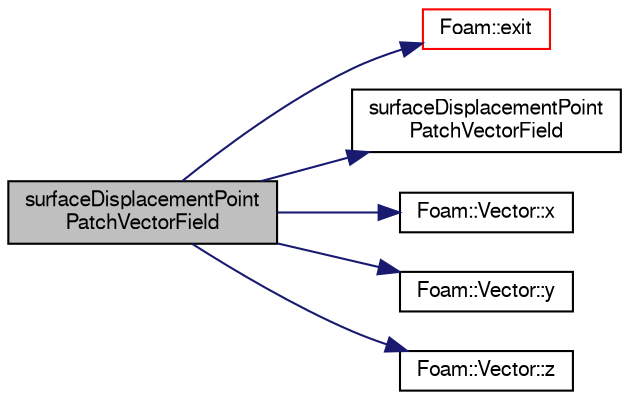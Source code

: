 digraph "surfaceDisplacementPointPatchVectorField"
{
  bgcolor="transparent";
  edge [fontname="FreeSans",fontsize="10",labelfontname="FreeSans",labelfontsize="10"];
  node [fontname="FreeSans",fontsize="10",shape=record];
  rankdir="LR";
  Node5 [label="surfaceDisplacementPoint\lPatchVectorField",height=0.2,width=0.4,color="black", fillcolor="grey75", style="filled", fontcolor="black"];
  Node5 -> Node6 [color="midnightblue",fontsize="10",style="solid",fontname="FreeSans"];
  Node6 [label="Foam::exit",height=0.2,width=0.4,color="red",URL="$a21124.html#a06ca7250d8e89caf05243ec094843642"];
  Node5 -> Node53 [color="midnightblue",fontsize="10",style="solid",fontname="FreeSans"];
  Node53 [label="surfaceDisplacementPoint\lPatchVectorField",height=0.2,width=0.4,color="black",URL="$a23410.html#a7ffef9ec440cc008ad5b5d27ee4c537c",tooltip="Construct from patch and internal field. "];
  Node5 -> Node54 [color="midnightblue",fontsize="10",style="solid",fontname="FreeSans"];
  Node54 [label="Foam::Vector::x",height=0.2,width=0.4,color="black",URL="$a28442.html#a63327976e5a8359700064a02ae22548e"];
  Node5 -> Node55 [color="midnightblue",fontsize="10",style="solid",fontname="FreeSans"];
  Node55 [label="Foam::Vector::y",height=0.2,width=0.4,color="black",URL="$a28442.html#a1ee865f676fbac703a49c6654dd3ad74"];
  Node5 -> Node56 [color="midnightblue",fontsize="10",style="solid",fontname="FreeSans"];
  Node56 [label="Foam::Vector::z",height=0.2,width=0.4,color="black",URL="$a28442.html#a1c8320b15610de211ec70ef966581423"];
}
